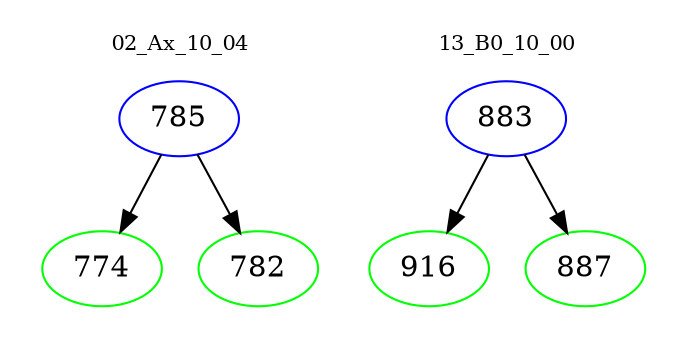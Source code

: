 digraph{
subgraph cluster_0 {
color = white
label = "02_Ax_10_04";
fontsize=10;
T0_785 [label="785", color="blue"]
T0_785 -> T0_774 [color="black"]
T0_774 [label="774", color="green"]
T0_785 -> T0_782 [color="black"]
T0_782 [label="782", color="green"]
}
subgraph cluster_1 {
color = white
label = "13_B0_10_00";
fontsize=10;
T1_883 [label="883", color="blue"]
T1_883 -> T1_916 [color="black"]
T1_916 [label="916", color="green"]
T1_883 -> T1_887 [color="black"]
T1_887 [label="887", color="green"]
}
}
